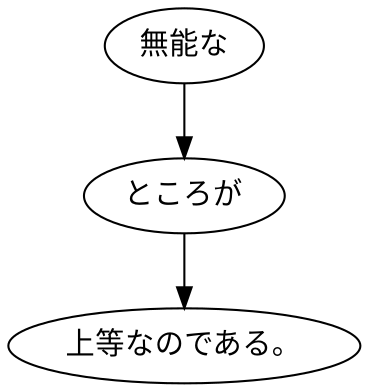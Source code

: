 digraph graph6676 {
	node0 [label="無能な"];
	node1 [label="ところが"];
	node2 [label="上等なのである。"];
	node0 -> node1;
	node1 -> node2;
}
